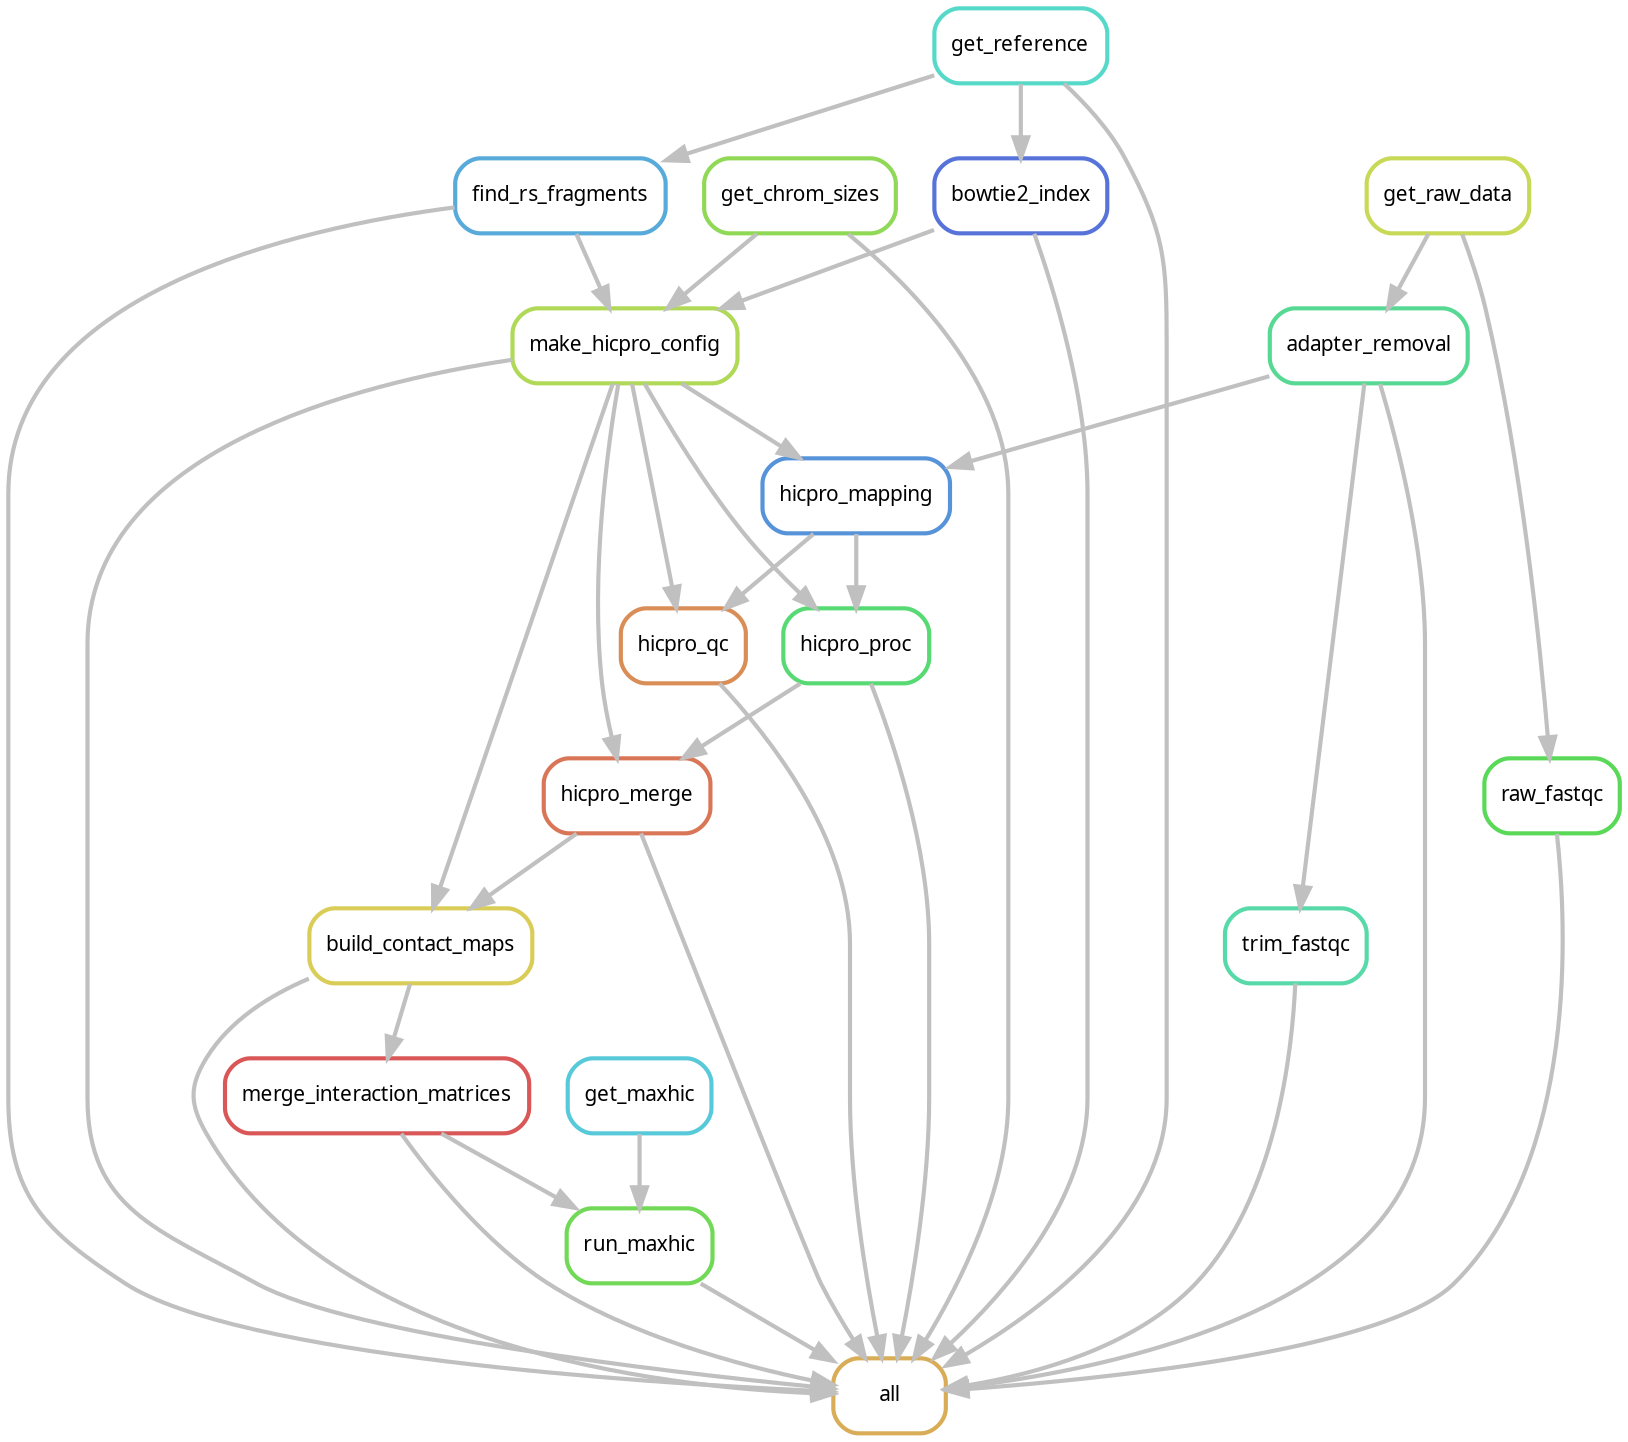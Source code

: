 digraph snakemake_dag {
    graph[bgcolor=white, margin=0];
    node[shape=box, style=rounded, fontname=sans,                 fontsize=10, penwidth=2];
    edge[penwidth=2, color=grey];
	0[label = "all", color = "0.11 0.6 0.85", style="rounded"];
	1[label = "build_contact_maps", color = "0.15 0.6 0.85", style="rounded"];
	2[label = "bowtie2_index", color = "0.63 0.6 0.85", style="rounded"];
	3[label = "get_reference", color = "0.48 0.6 0.85", style="rounded"];
	4[label = "raw_fastqc", color = "0.33 0.6 0.85", style="rounded"];
	5[label = "adapter_removal", color = "0.41 0.6 0.85", style="rounded"];
	6[label = "run_maxhic", color = "0.30 0.6 0.85", style="rounded"];
	7[label = "trim_fastqc", color = "0.44 0.6 0.85", style="rounded"];
	8[label = "hicpro_merge", color = "0.04 0.6 0.85", style="rounded"];
	9[label = "make_hicpro_config", color = "0.22 0.6 0.85", style="rounded"];
	10[label = "hicpro_proc", color = "0.37 0.6 0.85", style="rounded"];
	11[label = "hicpro_qc", color = "0.07 0.6 0.85", style="rounded"];
	12[label = "get_chrom_sizes", color = "0.26 0.6 0.85", style="rounded"];
	13[label = "merge_interaction_matrices", color = "0.00 0.6 0.85", style="rounded"];
	14[label = "find_rs_fragments", color = "0.56 0.6 0.85", style="rounded"];
	15[label = "get_raw_data", color = "0.19 0.6 0.85", style="rounded"];
	16[label = "get_maxhic", color = "0.52 0.6 0.85", style="rounded"];
	17[label = "hicpro_mapping", color = "0.59 0.6 0.85", style="rounded"];
	13 -> 0
	8 -> 0
	11 -> 0
	9 -> 0
	12 -> 0
	6 -> 0
	14 -> 0
	4 -> 0
	10 -> 0
	5 -> 0
	7 -> 0
	3 -> 0
	1 -> 0
	2 -> 0
	9 -> 1
	8 -> 1
	3 -> 2
	15 -> 4
	15 -> 5
	13 -> 6
	16 -> 6
	5 -> 7
	10 -> 8
	9 -> 8
	14 -> 9
	12 -> 9
	2 -> 9
	17 -> 10
	9 -> 10
	17 -> 11
	9 -> 11
	1 -> 13
	3 -> 14
	9 -> 17
	5 -> 17
}            
